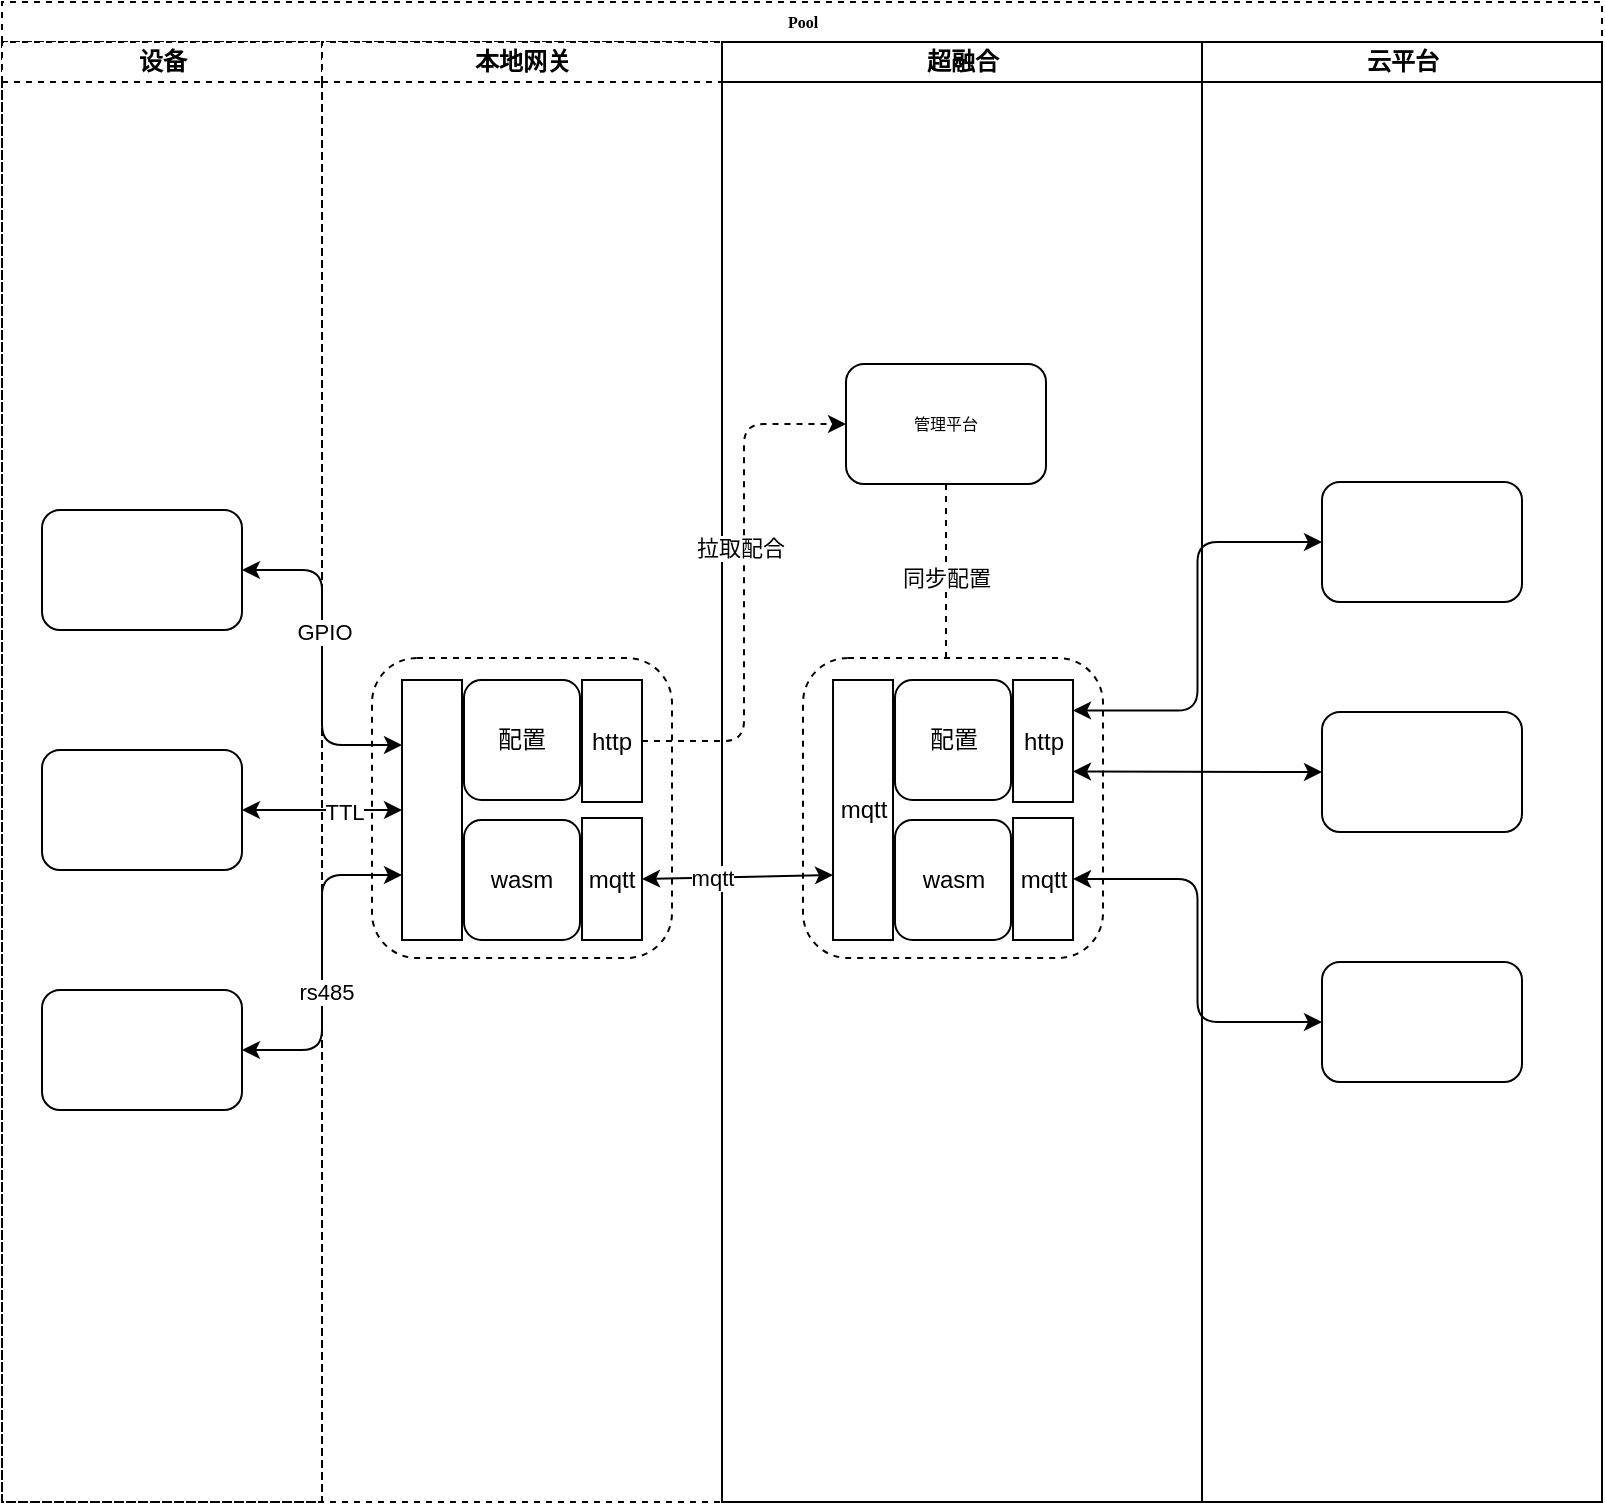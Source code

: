<mxfile version="16.4.2" type="github">
  <diagram name="Page-1" id="74e2e168-ea6b-b213-b513-2b3c1d86103e">
    <mxGraphModel dx="1422" dy="762" grid="1" gridSize="10" guides="1" tooltips="1" connect="1" arrows="0" fold="1" page="1" pageScale="1" pageWidth="1100" pageHeight="850" background="none" math="0" shadow="0">
      <root>
        <mxCell id="0" />
        <mxCell id="1" parent="0" />
        <mxCell id="77e6c97f196da883-1" value="Pool" style="swimlane;html=1;childLayout=stackLayout;startSize=20;rounded=0;shadow=0;labelBackgroundColor=none;strokeWidth=1;fontFamily=Verdana;fontSize=8;align=center;dashed=1;" parent="1" vertex="1">
          <mxGeometry x="90" y="110" width="800" height="750" as="geometry" />
        </mxCell>
        <mxCell id="77e6c97f196da883-2" value="设备" style="swimlane;html=1;startSize=20;dashed=1;" parent="77e6c97f196da883-1" vertex="1">
          <mxGeometry y="20" width="160" height="730" as="geometry" />
        </mxCell>
        <mxCell id="77e6c97f196da883-8" value="" style="rounded=1;whiteSpace=wrap;html=1;shadow=0;labelBackgroundColor=none;strokeWidth=1;fontFamily=Verdana;fontSize=8;align=center;" parent="77e6c97f196da883-2" vertex="1">
          <mxGeometry x="20" y="234" width="100" height="60" as="geometry" />
        </mxCell>
        <mxCell id="77e6c97f196da883-9" value="" style="rounded=1;whiteSpace=wrap;html=1;shadow=0;labelBackgroundColor=none;strokeWidth=1;fontFamily=Verdana;fontSize=8;align=center;" parent="77e6c97f196da883-2" vertex="1">
          <mxGeometry x="20" y="354" width="100" height="60" as="geometry" />
        </mxCell>
        <mxCell id="AyQWi-r0CK6R02JOch7r-6" value="" style="rounded=1;whiteSpace=wrap;html=1;shadow=0;labelBackgroundColor=none;strokeWidth=1;fontFamily=Verdana;fontSize=8;align=center;" vertex="1" parent="77e6c97f196da883-2">
          <mxGeometry x="20" y="474" width="100" height="60" as="geometry" />
        </mxCell>
        <mxCell id="77e6c97f196da883-3" value="本地网关" style="swimlane;html=1;startSize=20;dashed=1;" parent="77e6c97f196da883-1" vertex="1">
          <mxGeometry x="160" y="20" width="200" height="730" as="geometry" />
        </mxCell>
        <mxCell id="AyQWi-r0CK6R02JOch7r-52" value="" style="rounded=1;whiteSpace=wrap;html=1;dashed=1;" vertex="1" parent="77e6c97f196da883-3">
          <mxGeometry x="25" y="308" width="150" height="150" as="geometry" />
        </mxCell>
        <mxCell id="AyQWi-r0CK6R02JOch7r-53" value="" style="rounded=0;whiteSpace=wrap;html=1;" vertex="1" parent="77e6c97f196da883-3">
          <mxGeometry x="40" y="319" width="30" height="130" as="geometry" />
        </mxCell>
        <mxCell id="AyQWi-r0CK6R02JOch7r-54" value="mqtt" style="rounded=0;whiteSpace=wrap;html=1;" vertex="1" parent="77e6c97f196da883-3">
          <mxGeometry x="130" y="388" width="30" height="61" as="geometry" />
        </mxCell>
        <mxCell id="AyQWi-r0CK6R02JOch7r-55" value="wasm" style="rounded=1;whiteSpace=wrap;html=1;" vertex="1" parent="77e6c97f196da883-3">
          <mxGeometry x="71" y="389" width="58" height="60" as="geometry" />
        </mxCell>
        <mxCell id="AyQWi-r0CK6R02JOch7r-56" value="配置" style="rounded=1;whiteSpace=wrap;html=1;" vertex="1" parent="77e6c97f196da883-3">
          <mxGeometry x="71" y="319" width="58" height="60" as="geometry" />
        </mxCell>
        <mxCell id="AyQWi-r0CK6R02JOch7r-57" value="http" style="rounded=0;whiteSpace=wrap;html=1;" vertex="1" parent="77e6c97f196da883-3">
          <mxGeometry x="130" y="319" width="30" height="61" as="geometry" />
        </mxCell>
        <mxCell id="77e6c97f196da883-4" value="超融合" style="swimlane;html=1;startSize=20;" parent="77e6c97f196da883-1" vertex="1">
          <mxGeometry x="360" y="20" width="240" height="730" as="geometry" />
        </mxCell>
        <mxCell id="AyQWi-r0CK6R02JOch7r-32" value="管理平台" style="rounded=1;whiteSpace=wrap;html=1;shadow=0;labelBackgroundColor=none;strokeWidth=1;fontFamily=Verdana;fontSize=8;align=center;" vertex="1" parent="77e6c97f196da883-4">
          <mxGeometry x="62" y="161" width="100" height="60" as="geometry" />
        </mxCell>
        <mxCell id="AyQWi-r0CK6R02JOch7r-39" style="edgeStyle=orthogonalEdgeStyle;rounded=1;orthogonalLoop=1;jettySize=auto;html=1;exitX=0.5;exitY=1;exitDx=0;exitDy=0;entryX=0.5;entryY=0;entryDx=0;entryDy=0;dashed=1;" edge="1" parent="77e6c97f196da883-4" source="AyQWi-r0CK6R02JOch7r-32">
          <mxGeometry relative="1" as="geometry">
            <mxPoint x="120" y="110" as="sourcePoint" />
            <mxPoint x="112" y="340" as="targetPoint" />
          </mxGeometry>
        </mxCell>
        <mxCell id="AyQWi-r0CK6R02JOch7r-40" value="同步配置" style="edgeLabel;html=1;align=center;verticalAlign=middle;resizable=0;points=[];" vertex="1" connectable="0" parent="AyQWi-r0CK6R02JOch7r-39">
          <mxGeometry x="-0.22" relative="1" as="geometry">
            <mxPoint as="offset" />
          </mxGeometry>
        </mxCell>
        <mxCell id="AyQWi-r0CK6R02JOch7r-45" value="" style="rounded=1;whiteSpace=wrap;html=1;dashed=1;" vertex="1" parent="77e6c97f196da883-4">
          <mxGeometry x="40.51" y="308" width="150" height="150" as="geometry" />
        </mxCell>
        <mxCell id="AyQWi-r0CK6R02JOch7r-46" value="mqtt" style="rounded=0;whiteSpace=wrap;html=1;" vertex="1" parent="77e6c97f196da883-4">
          <mxGeometry x="55.51" y="319" width="30" height="130" as="geometry" />
        </mxCell>
        <mxCell id="AyQWi-r0CK6R02JOch7r-47" value="mqtt" style="rounded=0;whiteSpace=wrap;html=1;" vertex="1" parent="77e6c97f196da883-4">
          <mxGeometry x="145.51" y="388" width="30" height="61" as="geometry" />
        </mxCell>
        <mxCell id="AyQWi-r0CK6R02JOch7r-48" value="wasm" style="rounded=1;whiteSpace=wrap;html=1;" vertex="1" parent="77e6c97f196da883-4">
          <mxGeometry x="86.51" y="389" width="58" height="60" as="geometry" />
        </mxCell>
        <mxCell id="AyQWi-r0CK6R02JOch7r-50" value="配置" style="rounded=1;whiteSpace=wrap;html=1;" vertex="1" parent="77e6c97f196da883-4">
          <mxGeometry x="86.51" y="319" width="58" height="60" as="geometry" />
        </mxCell>
        <mxCell id="AyQWi-r0CK6R02JOch7r-51" value="http" style="rounded=0;whiteSpace=wrap;html=1;" vertex="1" parent="77e6c97f196da883-4">
          <mxGeometry x="145.51" y="319" width="30" height="61" as="geometry" />
        </mxCell>
        <mxCell id="77e6c97f196da883-5" value="云平台" style="swimlane;html=1;startSize=20;" parent="77e6c97f196da883-1" vertex="1">
          <mxGeometry x="600" y="20" width="200" height="730" as="geometry" />
        </mxCell>
        <mxCell id="77e6c97f196da883-15" value="" style="rounded=1;whiteSpace=wrap;html=1;shadow=0;labelBackgroundColor=none;strokeWidth=1;fontFamily=Verdana;fontSize=8;align=center;" parent="77e6c97f196da883-5" vertex="1">
          <mxGeometry x="60" y="220" width="100" height="60" as="geometry" />
        </mxCell>
        <mxCell id="AyQWi-r0CK6R02JOch7r-4" value="" style="rounded=1;whiteSpace=wrap;html=1;shadow=0;labelBackgroundColor=none;strokeWidth=1;fontFamily=Verdana;fontSize=8;align=center;" vertex="1" parent="77e6c97f196da883-5">
          <mxGeometry x="60" y="335" width="100" height="60" as="geometry" />
        </mxCell>
        <mxCell id="AyQWi-r0CK6R02JOch7r-3" value="" style="rounded=1;whiteSpace=wrap;html=1;shadow=0;labelBackgroundColor=none;strokeWidth=1;fontFamily=Verdana;fontSize=8;align=center;" vertex="1" parent="77e6c97f196da883-5">
          <mxGeometry x="60" y="460" width="100" height="60" as="geometry" />
        </mxCell>
        <mxCell id="AyQWi-r0CK6R02JOch7r-15" value="" style="endArrow=classic;startArrow=classic;html=1;rounded=1;entryX=0;entryY=0.75;entryDx=0;entryDy=0;exitX=1;exitY=0.5;exitDx=0;exitDy=0;" edge="1" parent="77e6c97f196da883-1" source="AyQWi-r0CK6R02JOch7r-54" target="AyQWi-r0CK6R02JOch7r-46">
          <mxGeometry width="50" height="50" relative="1" as="geometry">
            <mxPoint x="350" y="390" as="sourcePoint" />
            <mxPoint x="422" y="390" as="targetPoint" />
          </mxGeometry>
        </mxCell>
        <mxCell id="AyQWi-r0CK6R02JOch7r-24" value="mqtt" style="edgeLabel;html=1;align=center;verticalAlign=middle;resizable=0;points=[];" vertex="1" connectable="0" parent="AyQWi-r0CK6R02JOch7r-15">
          <mxGeometry x="-0.264" relative="1" as="geometry">
            <mxPoint as="offset" />
          </mxGeometry>
        </mxCell>
        <mxCell id="AyQWi-r0CK6R02JOch7r-20" value="" style="endArrow=classic;startArrow=classic;html=1;rounded=1;exitX=1;exitY=0.5;exitDx=0;exitDy=0;entryX=0;entryY=0.75;entryDx=0;entryDy=0;edgeStyle=orthogonalEdgeStyle;" edge="1" parent="77e6c97f196da883-1" source="AyQWi-r0CK6R02JOch7r-6" target="AyQWi-r0CK6R02JOch7r-53">
          <mxGeometry width="50" height="50" relative="1" as="geometry">
            <mxPoint x="140" y="523.5" as="sourcePoint" />
            <mxPoint x="200" y="523.5" as="targetPoint" />
          </mxGeometry>
        </mxCell>
        <mxCell id="AyQWi-r0CK6R02JOch7r-27" value="rs485" style="edgeLabel;html=1;align=center;verticalAlign=middle;resizable=0;points=[];" vertex="1" connectable="0" parent="AyQWi-r0CK6R02JOch7r-20">
          <mxGeometry x="-0.175" y="-2" relative="1" as="geometry">
            <mxPoint as="offset" />
          </mxGeometry>
        </mxCell>
        <mxCell id="AyQWi-r0CK6R02JOch7r-19" value="" style="endArrow=classic;startArrow=classic;html=1;rounded=1;exitX=1;exitY=0.5;exitDx=0;exitDy=0;entryX=0;entryY=0.5;entryDx=0;entryDy=0;" edge="1" parent="77e6c97f196da883-1" source="77e6c97f196da883-9" target="AyQWi-r0CK6R02JOch7r-53">
          <mxGeometry width="50" height="50" relative="1" as="geometry">
            <mxPoint x="360" y="444" as="sourcePoint" />
            <mxPoint x="420" y="444" as="targetPoint" />
          </mxGeometry>
        </mxCell>
        <mxCell id="AyQWi-r0CK6R02JOch7r-26" value="TTL" style="edgeLabel;html=1;align=center;verticalAlign=middle;resizable=0;points=[];" vertex="1" connectable="0" parent="AyQWi-r0CK6R02JOch7r-19">
          <mxGeometry x="0.27" y="-1" relative="1" as="geometry">
            <mxPoint as="offset" />
          </mxGeometry>
        </mxCell>
        <mxCell id="AyQWi-r0CK6R02JOch7r-18" value="" style="endArrow=classic;startArrow=classic;html=1;rounded=1;exitX=1;exitY=0.5;exitDx=0;exitDy=0;entryX=0;entryY=0.25;entryDx=0;entryDy=0;edgeStyle=orthogonalEdgeStyle;" edge="1" parent="77e6c97f196da883-1" source="77e6c97f196da883-8" target="AyQWi-r0CK6R02JOch7r-53">
          <mxGeometry width="50" height="50" relative="1" as="geometry">
            <mxPoint x="350" y="434" as="sourcePoint" />
            <mxPoint x="410" y="434" as="targetPoint" />
          </mxGeometry>
        </mxCell>
        <mxCell id="AyQWi-r0CK6R02JOch7r-25" value="GPIO" style="edgeLabel;html=1;align=center;verticalAlign=middle;resizable=0;points=[];" vertex="1" connectable="0" parent="AyQWi-r0CK6R02JOch7r-18">
          <mxGeometry x="-0.159" relative="1" as="geometry">
            <mxPoint x="1" as="offset" />
          </mxGeometry>
        </mxCell>
        <mxCell id="AyQWi-r0CK6R02JOch7r-16" value="" style="endArrow=classic;startArrow=classic;html=1;rounded=1;exitX=1;exitY=0.25;exitDx=0;exitDy=0;entryX=0;entryY=0.5;entryDx=0;entryDy=0;edgeStyle=orthogonalEdgeStyle;" edge="1" parent="77e6c97f196da883-1" source="AyQWi-r0CK6R02JOch7r-51" target="77e6c97f196da883-15">
          <mxGeometry width="50" height="50" relative="1" as="geometry">
            <mxPoint x="330" y="400" as="sourcePoint" />
            <mxPoint x="390" y="400" as="targetPoint" />
          </mxGeometry>
        </mxCell>
        <mxCell id="AyQWi-r0CK6R02JOch7r-17" value="" style="endArrow=classic;startArrow=classic;html=1;rounded=1;exitX=1;exitY=0.75;exitDx=0;exitDy=0;entryX=0;entryY=0.5;entryDx=0;entryDy=0;" edge="1" parent="77e6c97f196da883-1" source="AyQWi-r0CK6R02JOch7r-51" target="AyQWi-r0CK6R02JOch7r-4">
          <mxGeometry width="50" height="50" relative="1" as="geometry">
            <mxPoint x="340" y="410" as="sourcePoint" />
            <mxPoint x="400" y="410" as="targetPoint" />
          </mxGeometry>
        </mxCell>
        <mxCell id="AyQWi-r0CK6R02JOch7r-21" value="" style="endArrow=classic;startArrow=classic;html=1;rounded=1;exitX=1;exitY=0.5;exitDx=0;exitDy=0;entryX=0;entryY=0.5;entryDx=0;entryDy=0;edgeStyle=orthogonalEdgeStyle;" edge="1" parent="77e6c97f196da883-1" source="AyQWi-r0CK6R02JOch7r-47" target="AyQWi-r0CK6R02JOch7r-3">
          <mxGeometry width="50" height="50" relative="1" as="geometry">
            <mxPoint x="490" y="400" as="sourcePoint" />
            <mxPoint x="550" y="400" as="targetPoint" />
          </mxGeometry>
        </mxCell>
        <mxCell id="AyQWi-r0CK6R02JOch7r-41" style="edgeStyle=orthogonalEdgeStyle;rounded=1;orthogonalLoop=1;jettySize=auto;html=1;exitX=1;exitY=0.5;exitDx=0;exitDy=0;entryX=0;entryY=0.5;entryDx=0;entryDy=0;dashed=1;" edge="1" parent="77e6c97f196da883-1" source="AyQWi-r0CK6R02JOch7r-57" target="AyQWi-r0CK6R02JOch7r-32">
          <mxGeometry relative="1" as="geometry" />
        </mxCell>
        <mxCell id="AyQWi-r0CK6R02JOch7r-42" value="拉取配合" style="edgeLabel;html=1;align=center;verticalAlign=middle;resizable=0;points=[];" vertex="1" connectable="0" parent="AyQWi-r0CK6R02JOch7r-41">
          <mxGeometry x="0.132" y="2" relative="1" as="geometry">
            <mxPoint as="offset" />
          </mxGeometry>
        </mxCell>
      </root>
    </mxGraphModel>
  </diagram>
</mxfile>
